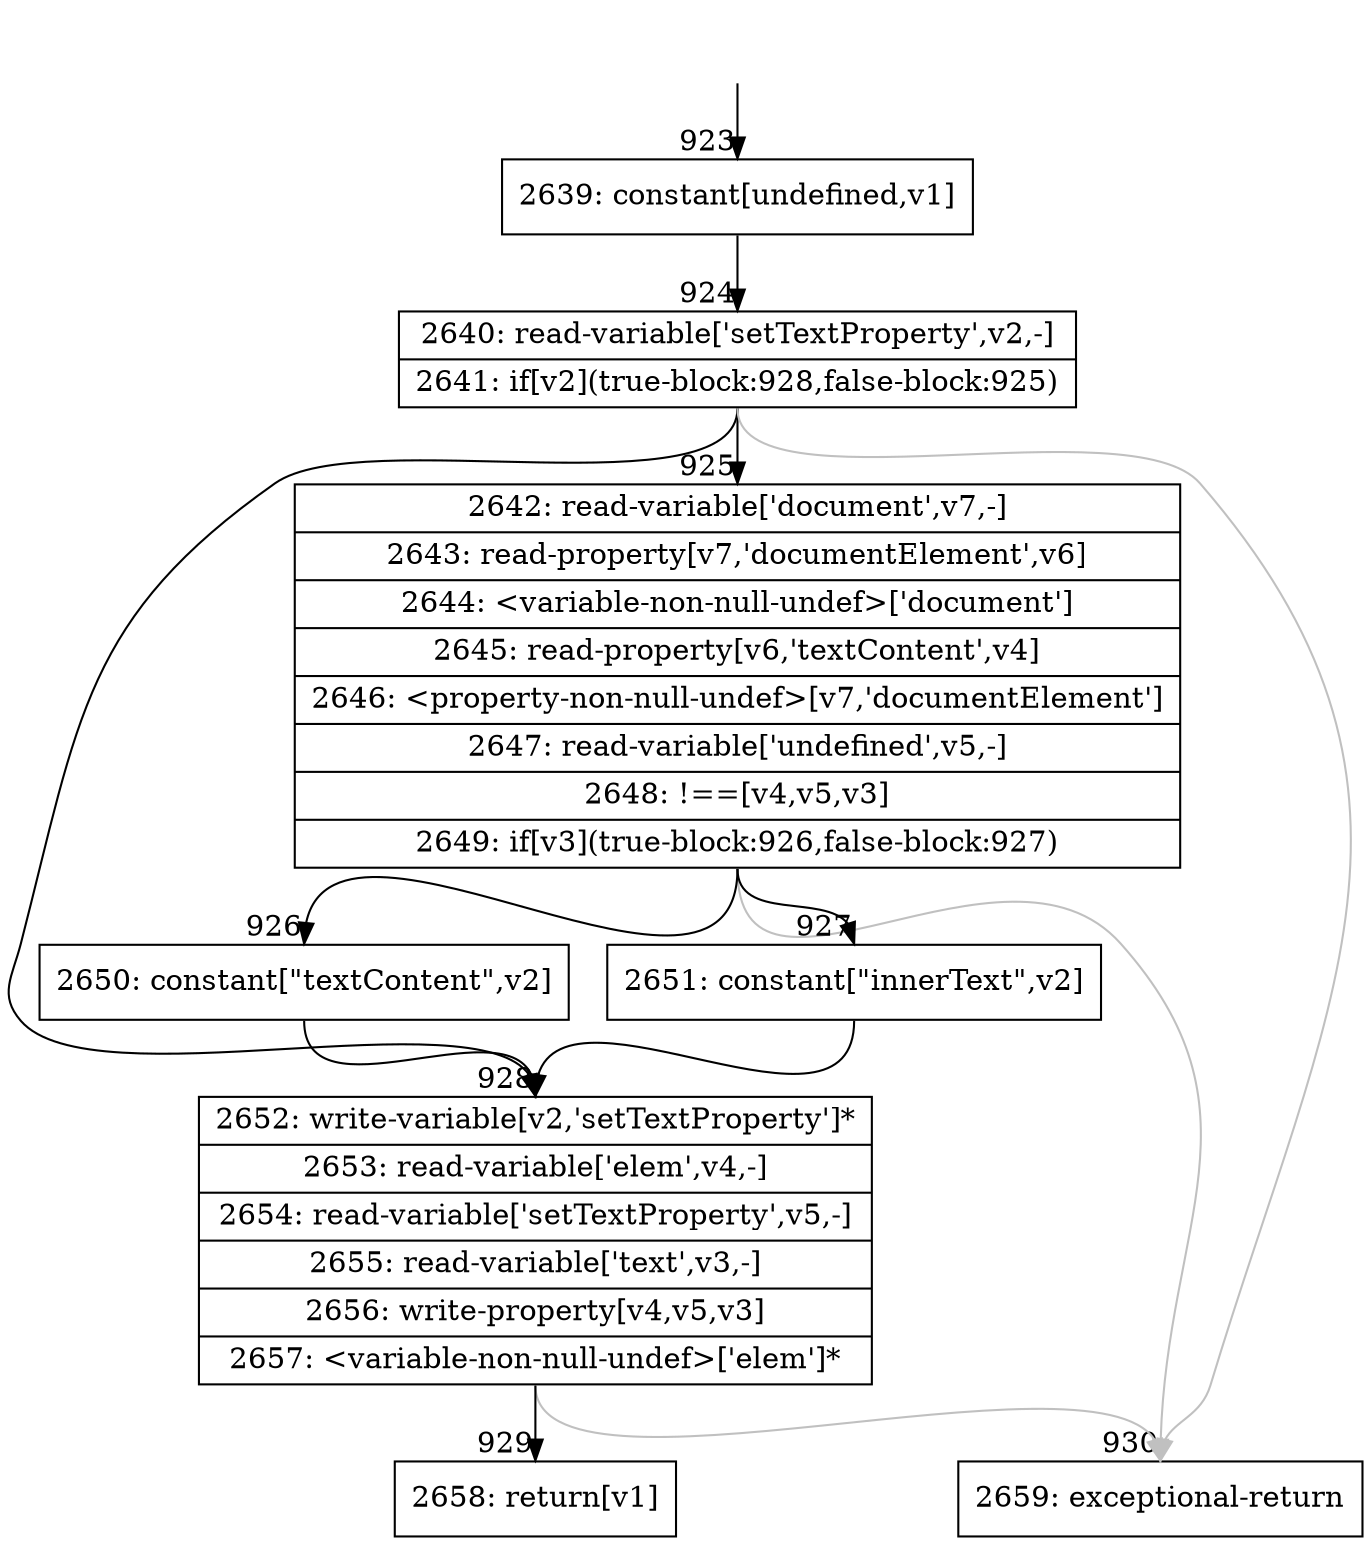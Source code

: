 digraph {
rankdir="TD"
BB_entry86[shape=none,label=""];
BB_entry86 -> BB923 [tailport=s, headport=n, headlabel="    923"]
BB923 [shape=record label="{2639: constant[undefined,v1]}" ] 
BB923 -> BB924 [tailport=s, headport=n, headlabel="      924"]
BB924 [shape=record label="{2640: read-variable['setTextProperty',v2,-]|2641: if[v2](true-block:928,false-block:925)}" ] 
BB924 -> BB928 [tailport=s, headport=n, headlabel="      928"]
BB924 -> BB925 [tailport=s, headport=n, headlabel="      925"]
BB924 -> BB930 [tailport=s, headport=n, color=gray, headlabel="      930"]
BB925 [shape=record label="{2642: read-variable['document',v7,-]|2643: read-property[v7,'documentElement',v6]|2644: \<variable-non-null-undef\>['document']|2645: read-property[v6,'textContent',v4]|2646: \<property-non-null-undef\>[v7,'documentElement']|2647: read-variable['undefined',v5,-]|2648: !==[v4,v5,v3]|2649: if[v3](true-block:926,false-block:927)}" ] 
BB925 -> BB926 [tailport=s, headport=n, headlabel="      926"]
BB925 -> BB927 [tailport=s, headport=n, headlabel="      927"]
BB925 -> BB930 [tailport=s, headport=n, color=gray]
BB926 [shape=record label="{2650: constant[\"textContent\",v2]}" ] 
BB926 -> BB928 [tailport=s, headport=n]
BB927 [shape=record label="{2651: constant[\"innerText\",v2]}" ] 
BB927 -> BB928 [tailport=s, headport=n]
BB928 [shape=record label="{2652: write-variable[v2,'setTextProperty']*|2653: read-variable['elem',v4,-]|2654: read-variable['setTextProperty',v5,-]|2655: read-variable['text',v3,-]|2656: write-property[v4,v5,v3]|2657: \<variable-non-null-undef\>['elem']*}" ] 
BB928 -> BB929 [tailport=s, headport=n, headlabel="      929"]
BB928 -> BB930 [tailport=s, headport=n, color=gray]
BB929 [shape=record label="{2658: return[v1]}" ] 
BB930 [shape=record label="{2659: exceptional-return}" ] 
//#$~ 1330
}
